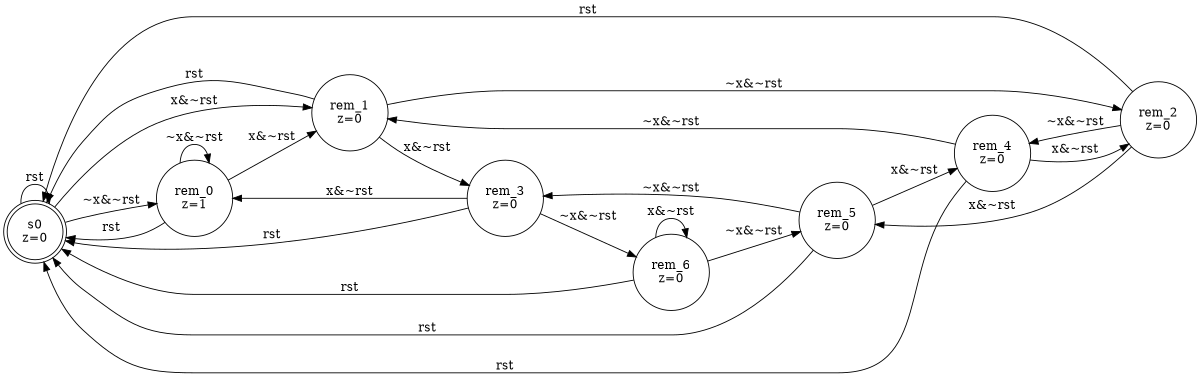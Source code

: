 # http://www.graphviz.org/content/cluster

digraph finite_state_machine_1 {
  
  rankdir=LR;
  size="8,5"
  

  inputs="x,rst";
  outputs="z";
  states="s0,rem_0,rem_1,rem_2,rem_3,rem_4,rem_5,rem_6";
  
  node [shape=doublecircle] s0;
  
  node [shape=circle];
    
    s0 [label = "\N\nz=0"]
    rem_0 [label = "\N\nz=1"]
	rem_1 [label = "\N\nz=0"]
	rem_2 [label = "\N\nz=0"]
	rem_3 [label = "\N\nz=0"]
	rem_4 [label = "\N\nz=0"]
	rem_5 [label = "\N\nz=0"]
	rem_6 [label = "\N\nz=0"]
	
	s0->rem_0 [label="~x&~rst"]
	rem_0->rem_0 [label="~x&~rst"]
	
	rem_0->rem_1 [label="x&~rst"]
	
	s0->rem_1 [label="x&~rst"]
	rem_1->rem_2 [label="~x&~rst"]
	rem_1->rem_3 [label="x&~rst"]
	
	rem_2->rem_4 [label="~x&~rst"]
	rem_2->rem_5 [label="x&~rst"]
	rem_3->rem_6 [label="~x&~rst"]
	
	rem_3->rem_0 [label="x&~rst"]
	rem_4->rem_1 [label="~x&~rst"]
	rem_4->rem_2 [label="x&~rst"]
	rem_5->rem_3 [label="~x&~rst"]
	rem_5->rem_4 [label="x&~rst"]
	rem_6->rem_5 [label="~x&~rst"]
	rem_6->rem_6 [label="x&~rst"]
	
	
	s0->s0 [label="rst"]
	rem_0->s0 [label="rst"]
	rem_1->s0 [label="rst"]
	rem_2->s0 [label="rst"]
	rem_3->s0 [label="rst"]
	rem_4->s0 [label="rst"]
	rem_5->s0 [label="rst"]
	rem_6->s0 [label="rst"]
  
  
}
